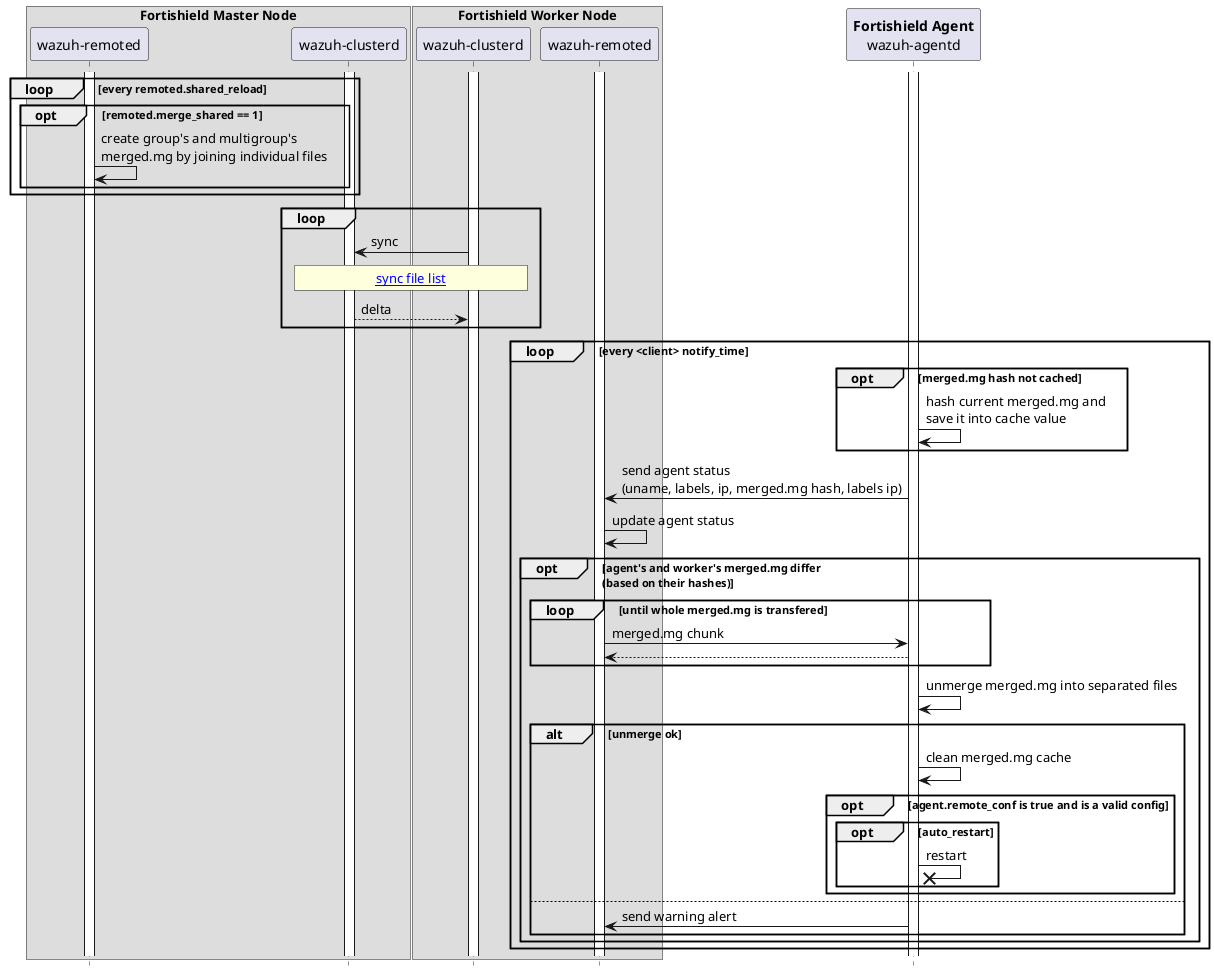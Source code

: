' Copyright (C) 2015, Fortishield Inc.
' Created by Fortishield, Inc. <info@wazuh.com>.
' This program is free software; you can redistribute it and/or modify it under the terms of GPLv2

@startuml centralized_configuration

hide footbox

box "**Fortishield Master Node**"
participant "wazuh-remoted" as masterremote
participant "wazuh-clusterd" as mclusterd
end box
box "**Fortishield Worker Node**"
participant "wazuh-clusterd" as wclusterd
participant "wazuh-remoted" as workerremote
end box
participant "**Fortishield Agent**\nwazuh-agentd" as agent

masterremote++
mclusterd++
workerremote++
wclusterd++
agent++

loop every remoted.shared_reload
    opt remoted.merge_shared == 1
        masterremote -> masterremote: create group's and multigroup's\nmerged.mg by joining individual files
    end
end

loop
    wclusterd -> mclusterd: sync
    rnote over wclusterd, mclusterd: [[https://github.com/fortishield/wazuh/blob/master/framework/wazuh/core/cluster/cluster.json sync file list]]
    mclusterd --> wclusterd: delta
end

loop every <client> notify_time
    opt merged.mg hash not cached
        agent -> agent: hash current merged.mg and\nsave it into cache value
    end 
    workerremote <- agent: send agent status\n(uname, labels, ip, merged.mg hash, labels ip)
    workerremote -> workerremote: update agent status
    opt agent's and worker's merged.mg differ\n(based on their hashes)
        loop until whole merged.mg is transfered
            workerremote -> agent: merged.mg chunk
            workerremote <-- agent:
        end
        agent -> agent: unmerge merged.mg into separated files
        alt unmerge ok
            agent -> agent: clean merged.mg cache
            opt agent.remote_conf is true and is a valid config
                opt auto_restart
                    agent ->x agent: restart
                end
            end
        else
            agent -> workerremote: send warning alert
        end
    end
end
